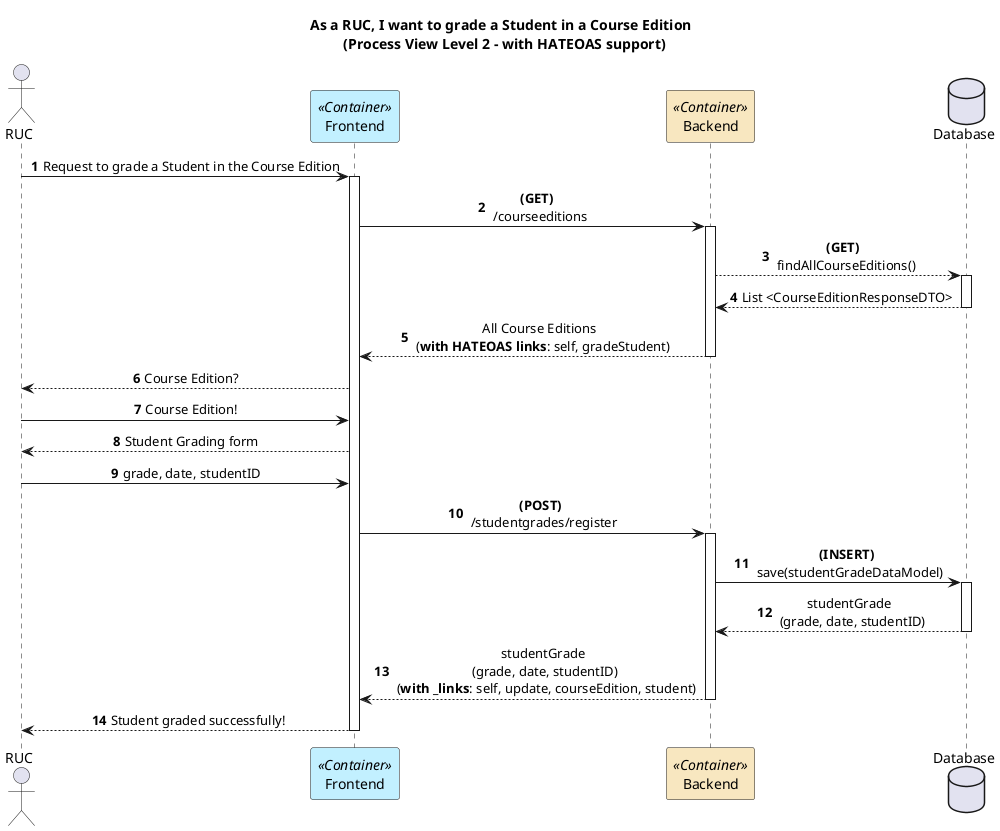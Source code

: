 @startuml

autonumber
title As a RUC, I want to grade a Student in a Course Edition \n (Process View Level 2 – with HATEOAS support)
skinparam sequencemessagealign center

actor RUC as RUC
participant "Frontend" as FE <<Container>> #application
participant "Backend" as BE <<Container>> #strategy
database Database


RUC -> FE : Request to grade a Student in the Course Edition
activate FE

FE -> BE : **(GET)** \n /courseeditions
activate BE

BE --> Database : **(GET)** \n findAllCourseEditions()
activate Database

BE <-- Database : List <CourseEditionResponseDTO>
deactivate Database

BE --> FE : All Course Editions \n (**with HATEOAS links**: self, gradeStudent)
deactivate BE

FE --> RUC : Course Edition?
RUC -> FE : Course Edition!

FE --> RUC: Student Grading form
RUC -> FE: grade, date, studentID

FE -> BE : **(POST)** \n /studentgrades/register
activate BE

BE -> Database : **(INSERT)** \n save(studentGradeDataModel)
activate Database

BE <-- Database : studentGrade \n (grade, date, studentID)
deactivate Database

BE --> FE: studentGrade \n (grade, date, studentID) \n (**with _links**: self, update, courseEdition, student)
deactivate BE

FE --> RUC: Student graded successfully!
deactivate FE

@enduml
